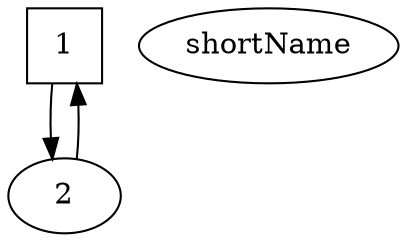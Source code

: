 digraph G {
    splines="FALSE";

    /* Entities */
    1 [label="1", shape="square"]
    
    /* Relationships */
    2 -> 1
    1 -> 2

    /* Ranks */
    { rank=same; shortName; };
}